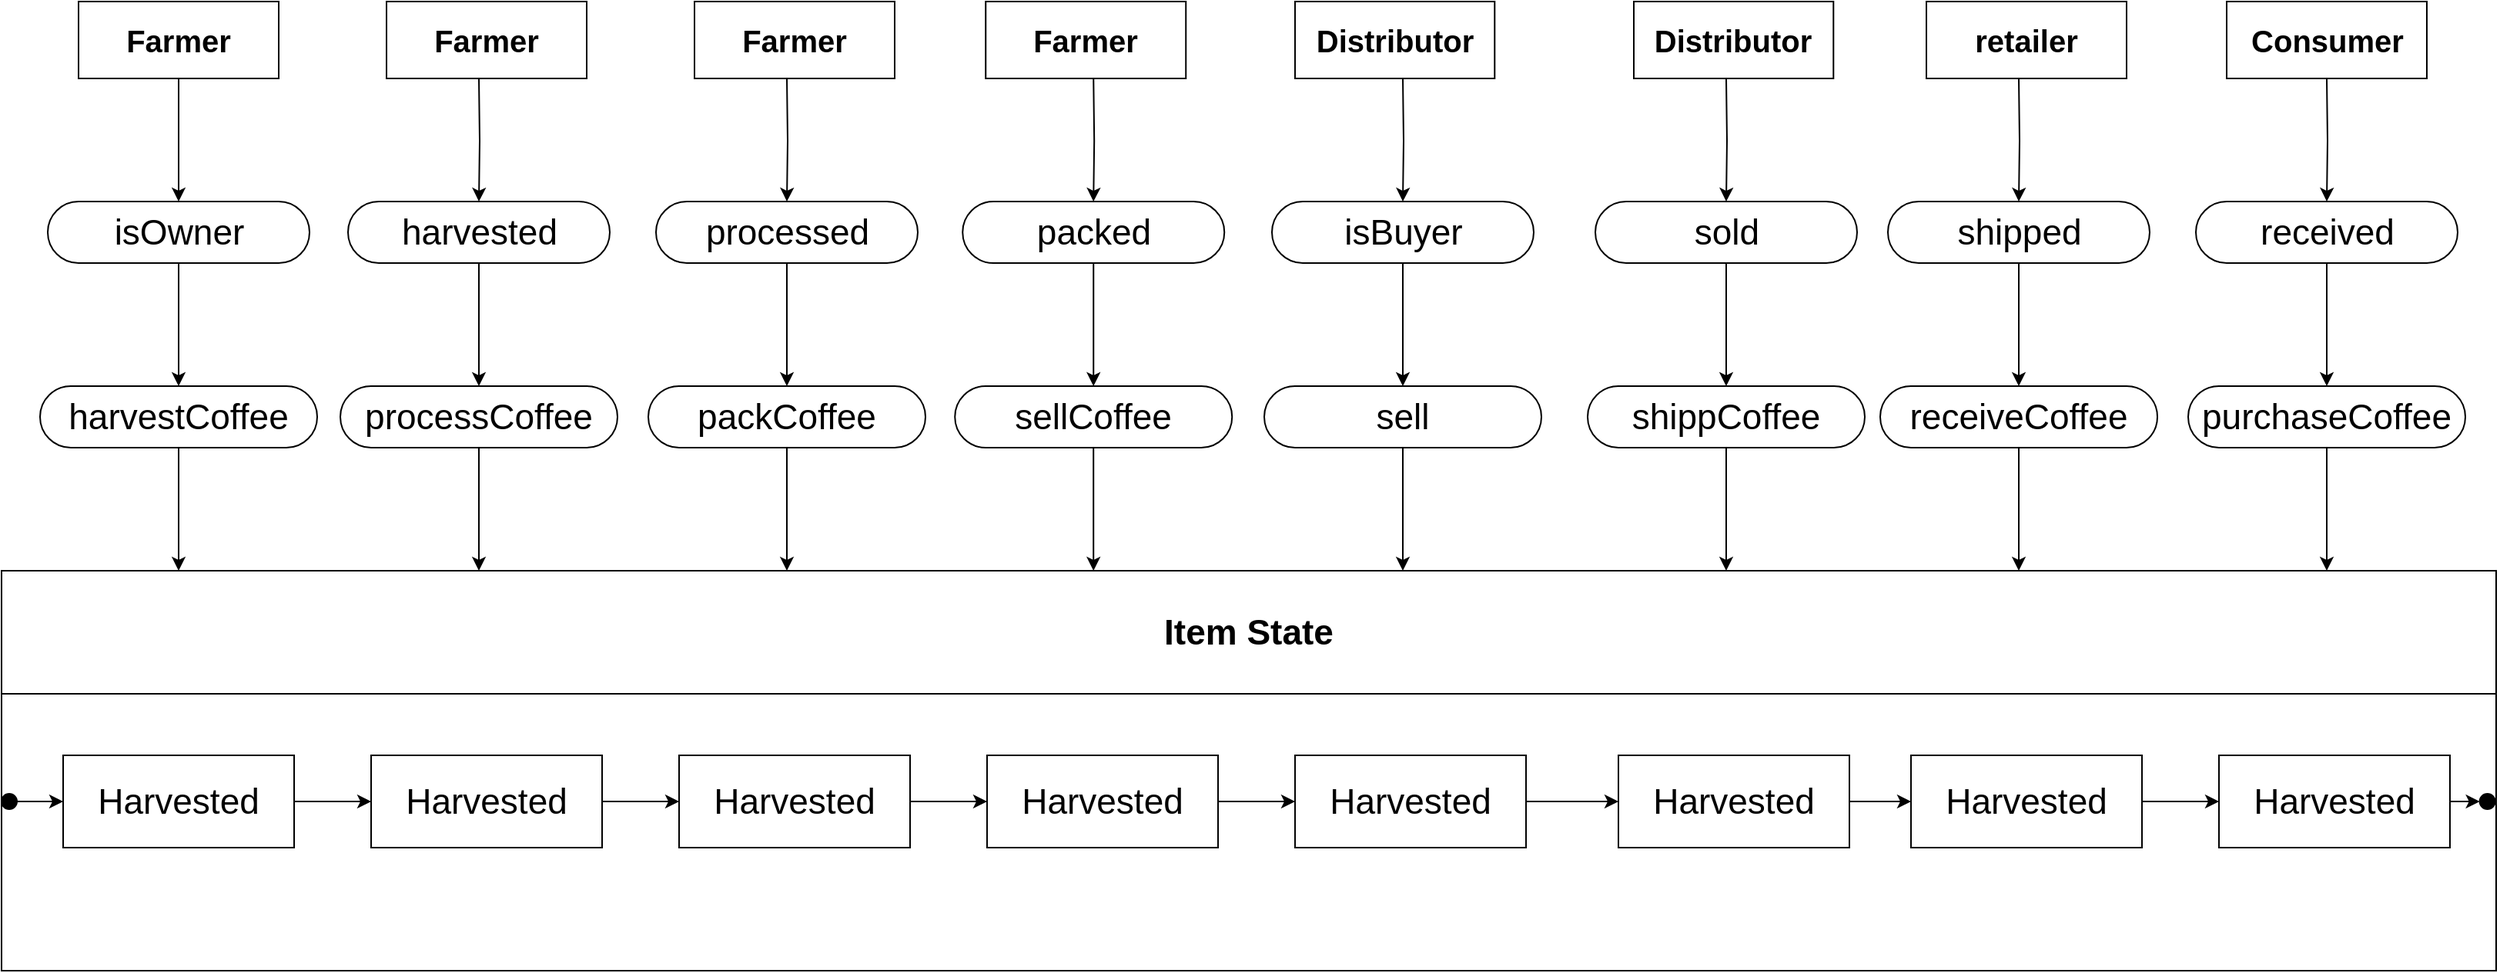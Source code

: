 <mxfile version="12.6.5" type="device"><diagram id="X8ju0sNM6pszXdje0Wj7" name="Page-1"><mxGraphModel dx="1760" dy="1711" grid="1" gridSize="10" guides="1" tooltips="1" connect="1" arrows="1" fold="1" page="1" pageScale="1" pageWidth="850" pageHeight="1100" math="0" shadow="0"><root><mxCell id="0"/><mxCell id="1" parent="0"/><mxCell id="H837Xp35Effx1RRBdQnP-4" value="" style="group" vertex="1" connectable="0" parent="1"><mxGeometry x="100" y="190" width="130" height="50" as="geometry"/></mxCell><mxCell id="H837Xp35Effx1RRBdQnP-5" value="" style="rounded=0;whiteSpace=wrap;html=1;" vertex="1" parent="H837Xp35Effx1RRBdQnP-4"><mxGeometry width="130" height="50" as="geometry"/></mxCell><mxCell id="H837Xp35Effx1RRBdQnP-6" value="Farmer" style="text;html=1;strokeColor=none;fillColor=none;align=center;verticalAlign=middle;whiteSpace=wrap;rounded=0;fontSize=20;fontStyle=1" vertex="1" parent="H837Xp35Effx1RRBdQnP-4"><mxGeometry x="30" y="10" width="70" height="30" as="geometry"/></mxCell><mxCell id="H837Xp35Effx1RRBdQnP-7" value="" style="group" vertex="1" connectable="0" parent="1"><mxGeometry x="300" y="190" width="140" height="50" as="geometry"/></mxCell><mxCell id="H837Xp35Effx1RRBdQnP-8" value="" style="rounded=0;whiteSpace=wrap;html=1;" vertex="1" parent="H837Xp35Effx1RRBdQnP-7"><mxGeometry width="130" height="50" as="geometry"/></mxCell><mxCell id="H837Xp35Effx1RRBdQnP-9" value="Farmer" style="text;html=1;strokeColor=none;fillColor=none;align=center;verticalAlign=middle;whiteSpace=wrap;rounded=0;fontSize=20;fontStyle=1" vertex="1" parent="H837Xp35Effx1RRBdQnP-7"><mxGeometry x="30" y="10" width="70" height="30" as="geometry"/></mxCell><mxCell id="H837Xp35Effx1RRBdQnP-10" value="" style="group" vertex="1" connectable="0" parent="1"><mxGeometry x="500" y="190" width="130" height="50" as="geometry"/></mxCell><mxCell id="H837Xp35Effx1RRBdQnP-11" value="" style="rounded=0;whiteSpace=wrap;html=1;" vertex="1" parent="H837Xp35Effx1RRBdQnP-10"><mxGeometry width="130" height="50" as="geometry"/></mxCell><mxCell id="H837Xp35Effx1RRBdQnP-12" value="Farmer" style="text;html=1;strokeColor=none;fillColor=none;align=center;verticalAlign=middle;whiteSpace=wrap;rounded=0;fontSize=20;fontStyle=1" vertex="1" parent="H837Xp35Effx1RRBdQnP-10"><mxGeometry x="30" y="10" width="70" height="30" as="geometry"/></mxCell><mxCell id="H837Xp35Effx1RRBdQnP-16" value="" style="group" vertex="1" connectable="0" parent="1"><mxGeometry x="890" y="190" width="165" height="50" as="geometry"/></mxCell><mxCell id="H837Xp35Effx1RRBdQnP-17" value="" style="rounded=0;whiteSpace=wrap;html=1;" vertex="1" parent="H837Xp35Effx1RRBdQnP-16"><mxGeometry width="129.643" height="50" as="geometry"/></mxCell><mxCell id="H837Xp35Effx1RRBdQnP-18" value="Distributor" style="text;html=1;strokeColor=none;fillColor=none;align=center;verticalAlign=middle;whiteSpace=wrap;rounded=0;fontSize=20;fontStyle=1" vertex="1" parent="H837Xp35Effx1RRBdQnP-16"><mxGeometry x="9.64" y="5" width="110.36" height="40" as="geometry"/></mxCell><mxCell id="H837Xp35Effx1RRBdQnP-22" value="" style="group" vertex="1" connectable="0" parent="1"><mxGeometry x="1300" y="190" width="130" height="50" as="geometry"/></mxCell><mxCell id="H837Xp35Effx1RRBdQnP-23" value="" style="rounded=0;whiteSpace=wrap;html=1;" vertex="1" parent="H837Xp35Effx1RRBdQnP-22"><mxGeometry width="130" height="50" as="geometry"/></mxCell><mxCell id="H837Xp35Effx1RRBdQnP-24" value="retailer" style="text;html=1;strokeColor=none;fillColor=none;align=center;verticalAlign=middle;whiteSpace=wrap;rounded=0;fontSize=20;fontStyle=1" vertex="1" parent="H837Xp35Effx1RRBdQnP-22"><mxGeometry x="30" y="10" width="70" height="30" as="geometry"/></mxCell><mxCell id="H837Xp35Effx1RRBdQnP-32" value="" style="group" vertex="1" connectable="0" parent="1"><mxGeometry x="1495" y="190" width="130" height="50" as="geometry"/></mxCell><mxCell id="H837Xp35Effx1RRBdQnP-33" value="" style="rounded=0;whiteSpace=wrap;html=1;" vertex="1" parent="H837Xp35Effx1RRBdQnP-32"><mxGeometry width="130" height="50" as="geometry"/></mxCell><mxCell id="H837Xp35Effx1RRBdQnP-34" value="Consumer" style="text;html=1;strokeColor=none;fillColor=none;align=center;verticalAlign=middle;whiteSpace=wrap;rounded=0;fontSize=20;fontStyle=1" vertex="1" parent="H837Xp35Effx1RRBdQnP-32"><mxGeometry x="23.636" y="10" width="82.727" height="30" as="geometry"/></mxCell><mxCell id="H837Xp35Effx1RRBdQnP-41" value="" style="group" vertex="1" connectable="0" parent="1"><mxGeometry x="689.12" y="190" width="130" height="50" as="geometry"/></mxCell><mxCell id="H837Xp35Effx1RRBdQnP-42" value="" style="rounded=0;whiteSpace=wrap;html=1;" vertex="1" parent="H837Xp35Effx1RRBdQnP-41"><mxGeometry width="130" height="50" as="geometry"/></mxCell><mxCell id="H837Xp35Effx1RRBdQnP-43" value="Farmer" style="text;html=1;strokeColor=none;fillColor=none;align=center;verticalAlign=middle;whiteSpace=wrap;rounded=0;fontSize=20;fontStyle=1" vertex="1" parent="H837Xp35Effx1RRBdQnP-41"><mxGeometry x="30" y="10" width="70" height="30" as="geometry"/></mxCell><mxCell id="H837Xp35Effx1RRBdQnP-44" value="" style="group" vertex="1" connectable="0" parent="1"><mxGeometry x="1110" y="190" width="165" height="50" as="geometry"/></mxCell><mxCell id="H837Xp35Effx1RRBdQnP-45" value="" style="rounded=0;whiteSpace=wrap;html=1;" vertex="1" parent="H837Xp35Effx1RRBdQnP-44"><mxGeometry width="129.643" height="50" as="geometry"/></mxCell><mxCell id="H837Xp35Effx1RRBdQnP-46" value="Distributor" style="text;html=1;strokeColor=none;fillColor=none;align=center;verticalAlign=middle;whiteSpace=wrap;rounded=0;fontSize=20;fontStyle=1" vertex="1" parent="H837Xp35Effx1RRBdQnP-44"><mxGeometry x="-5.893" y="5" width="141.429" height="40" as="geometry"/></mxCell><mxCell id="H837Xp35Effx1RRBdQnP-50" value="" style="group" vertex="1" connectable="0" parent="1"><mxGeometry x="100" y="320" width="150" height="40" as="geometry"/></mxCell><mxCell id="H837Xp35Effx1RRBdQnP-48" value="" style="rounded=1;whiteSpace=wrap;html=1;strokeColor=#000000;fillColor=#FFFFFF;fontSize=23;arcSize=50;" vertex="1" parent="H837Xp35Effx1RRBdQnP-50"><mxGeometry x="-20" width="170" height="40" as="geometry"/></mxCell><mxCell id="H837Xp35Effx1RRBdQnP-49" value="isOwner" style="text;html=1;strokeColor=none;fillColor=none;align=center;verticalAlign=middle;whiteSpace=wrap;rounded=0;fontSize=23;" vertex="1" parent="H837Xp35Effx1RRBdQnP-50"><mxGeometry x="8.75" y="10" width="112.5" height="20" as="geometry"/></mxCell><mxCell id="H837Xp35Effx1RRBdQnP-52" value="" style="group" vertex="1" connectable="0" parent="1"><mxGeometry x="75" y="440" width="180" height="40" as="geometry"/></mxCell><mxCell id="H837Xp35Effx1RRBdQnP-63" value="" style="edgeStyle=orthogonalEdgeStyle;rounded=0;orthogonalLoop=1;jettySize=auto;html=1;fontSize=23;" edge="1" parent="H837Xp35Effx1RRBdQnP-52" source="H837Xp35Effx1RRBdQnP-53"><mxGeometry relative="1" as="geometry"><mxPoint x="90" y="120" as="targetPoint"/></mxGeometry></mxCell><mxCell id="H837Xp35Effx1RRBdQnP-53" value="" style="rounded=1;whiteSpace=wrap;html=1;strokeColor=#000000;fillColor=#FFFFFF;fontSize=23;arcSize=50;" vertex="1" parent="H837Xp35Effx1RRBdQnP-52"><mxGeometry width="180" height="40" as="geometry"/></mxCell><mxCell id="H837Xp35Effx1RRBdQnP-54" value="harvestCoffee" style="text;html=1;strokeColor=none;fillColor=none;align=center;verticalAlign=middle;whiteSpace=wrap;rounded=0;fontSize=23;" vertex="1" parent="H837Xp35Effx1RRBdQnP-52"><mxGeometry x="12.115" y="10" width="155.769" height="20" as="geometry"/></mxCell><mxCell id="H837Xp35Effx1RRBdQnP-57" value="" style="group" vertex="1" connectable="0" parent="1"><mxGeometry x="50" y="560" width="1620" height="260" as="geometry"/></mxCell><mxCell id="H837Xp35Effx1RRBdQnP-35" value="" style="rounded=0;whiteSpace=wrap;html=1;fontSize=20;" vertex="1" parent="H837Xp35Effx1RRBdQnP-57"><mxGeometry width="1620.0" height="260" as="geometry"/></mxCell><mxCell id="H837Xp35Effx1RRBdQnP-36" value="" style="endArrow=none;html=1;fontSize=20;" edge="1" parent="H837Xp35Effx1RRBdQnP-57"><mxGeometry width="50" height="50" relative="1" as="geometry"><mxPoint y="80" as="sourcePoint"/><mxPoint x="1620.0" y="80" as="targetPoint"/></mxGeometry></mxCell><mxCell id="H837Xp35Effx1RRBdQnP-37" value="Item State" style="text;html=1;strokeColor=none;fillColor=none;align=center;verticalAlign=middle;whiteSpace=wrap;rounded=0;fontSize=23;fontStyle=1" vertex="1" parent="H837Xp35Effx1RRBdQnP-57"><mxGeometry x="726.923" y="30" width="166.154" height="20" as="geometry"/></mxCell><mxCell id="H837Xp35Effx1RRBdQnP-148" value="" style="edgeStyle=orthogonalEdgeStyle;rounded=0;orthogonalLoop=1;jettySize=auto;html=1;fontSize=23;" edge="1" parent="H837Xp35Effx1RRBdQnP-57" source="H837Xp35Effx1RRBdQnP-138" target="H837Xp35Effx1RRBdQnP-139"><mxGeometry relative="1" as="geometry"/></mxCell><mxCell id="H837Xp35Effx1RRBdQnP-138" value="Harvested" style="rounded=0;whiteSpace=wrap;html=1;strokeColor=#000000;fillColor=#FFFFFF;fontSize=23;" vertex="1" parent="H837Xp35Effx1RRBdQnP-57"><mxGeometry x="40" y="120" width="150" height="60" as="geometry"/></mxCell><mxCell id="H837Xp35Effx1RRBdQnP-149" value="" style="edgeStyle=orthogonalEdgeStyle;rounded=0;orthogonalLoop=1;jettySize=auto;html=1;fontSize=23;" edge="1" parent="H837Xp35Effx1RRBdQnP-57" source="H837Xp35Effx1RRBdQnP-139" target="H837Xp35Effx1RRBdQnP-140"><mxGeometry relative="1" as="geometry"/></mxCell><mxCell id="H837Xp35Effx1RRBdQnP-139" value="Harvested" style="rounded=0;whiteSpace=wrap;html=1;strokeColor=#000000;fillColor=#FFFFFF;fontSize=23;" vertex="1" parent="H837Xp35Effx1RRBdQnP-57"><mxGeometry x="240" y="120" width="150" height="60" as="geometry"/></mxCell><mxCell id="H837Xp35Effx1RRBdQnP-150" value="" style="edgeStyle=orthogonalEdgeStyle;rounded=0;orthogonalLoop=1;jettySize=auto;html=1;fontSize=23;" edge="1" parent="H837Xp35Effx1RRBdQnP-57" source="H837Xp35Effx1RRBdQnP-140" target="H837Xp35Effx1RRBdQnP-141"><mxGeometry relative="1" as="geometry"/></mxCell><mxCell id="H837Xp35Effx1RRBdQnP-140" value="Harvested" style="rounded=0;whiteSpace=wrap;html=1;strokeColor=#000000;fillColor=#FFFFFF;fontSize=23;" vertex="1" parent="H837Xp35Effx1RRBdQnP-57"><mxGeometry x="440" y="120" width="150" height="60" as="geometry"/></mxCell><mxCell id="H837Xp35Effx1RRBdQnP-151" value="" style="edgeStyle=orthogonalEdgeStyle;rounded=0;orthogonalLoop=1;jettySize=auto;html=1;fontSize=23;" edge="1" parent="H837Xp35Effx1RRBdQnP-57" source="H837Xp35Effx1RRBdQnP-141" target="H837Xp35Effx1RRBdQnP-142"><mxGeometry relative="1" as="geometry"/></mxCell><mxCell id="H837Xp35Effx1RRBdQnP-141" value="Harvested" style="rounded=0;whiteSpace=wrap;html=1;strokeColor=#000000;fillColor=#FFFFFF;fontSize=23;" vertex="1" parent="H837Xp35Effx1RRBdQnP-57"><mxGeometry x="640" y="120" width="150" height="60" as="geometry"/></mxCell><mxCell id="H837Xp35Effx1RRBdQnP-152" value="" style="edgeStyle=orthogonalEdgeStyle;rounded=0;orthogonalLoop=1;jettySize=auto;html=1;fontSize=23;" edge="1" parent="H837Xp35Effx1RRBdQnP-57" source="H837Xp35Effx1RRBdQnP-142" target="H837Xp35Effx1RRBdQnP-143"><mxGeometry relative="1" as="geometry"/></mxCell><mxCell id="H837Xp35Effx1RRBdQnP-142" value="Harvested" style="rounded=0;whiteSpace=wrap;html=1;strokeColor=#000000;fillColor=#FFFFFF;fontSize=23;" vertex="1" parent="H837Xp35Effx1RRBdQnP-57"><mxGeometry x="840" y="120" width="150" height="60" as="geometry"/></mxCell><mxCell id="H837Xp35Effx1RRBdQnP-153" value="" style="edgeStyle=orthogonalEdgeStyle;rounded=0;orthogonalLoop=1;jettySize=auto;html=1;fontSize=23;" edge="1" parent="H837Xp35Effx1RRBdQnP-57" source="H837Xp35Effx1RRBdQnP-143" target="H837Xp35Effx1RRBdQnP-144"><mxGeometry relative="1" as="geometry"/></mxCell><mxCell id="H837Xp35Effx1RRBdQnP-143" value="Harvested" style="rounded=0;whiteSpace=wrap;html=1;strokeColor=#000000;fillColor=#FFFFFF;fontSize=23;" vertex="1" parent="H837Xp35Effx1RRBdQnP-57"><mxGeometry x="1050" y="120" width="150" height="60" as="geometry"/></mxCell><mxCell id="H837Xp35Effx1RRBdQnP-154" value="" style="edgeStyle=orthogonalEdgeStyle;rounded=0;orthogonalLoop=1;jettySize=auto;html=1;fontSize=23;" edge="1" parent="H837Xp35Effx1RRBdQnP-57" source="H837Xp35Effx1RRBdQnP-144" target="H837Xp35Effx1RRBdQnP-145"><mxGeometry relative="1" as="geometry"/></mxCell><mxCell id="H837Xp35Effx1RRBdQnP-144" value="Harvested" style="rounded=0;whiteSpace=wrap;html=1;strokeColor=#000000;fillColor=#FFFFFF;fontSize=23;" vertex="1" parent="H837Xp35Effx1RRBdQnP-57"><mxGeometry x="1240" y="120" width="150" height="60" as="geometry"/></mxCell><mxCell id="H837Xp35Effx1RRBdQnP-157" value="" style="edgeStyle=orthogonalEdgeStyle;rounded=0;orthogonalLoop=1;jettySize=auto;html=1;fontSize=23;entryX=0;entryY=0.5;entryDx=0;entryDy=0;exitX=1;exitY=0.5;exitDx=0;exitDy=0;" edge="1" parent="H837Xp35Effx1RRBdQnP-57" source="H837Xp35Effx1RRBdQnP-145" target="H837Xp35Effx1RRBdQnP-155"><mxGeometry relative="1" as="geometry"><mxPoint x="1600" y="150" as="targetPoint"/><Array as="points"><mxPoint x="1600" y="150"/><mxPoint x="1600" y="150"/></Array></mxGeometry></mxCell><mxCell id="H837Xp35Effx1RRBdQnP-145" value="Harvested" style="rounded=0;whiteSpace=wrap;html=1;strokeColor=#000000;fillColor=#FFFFFF;fontSize=23;" vertex="1" parent="H837Xp35Effx1RRBdQnP-57"><mxGeometry x="1440" y="120" width="150" height="60" as="geometry"/></mxCell><mxCell id="H837Xp35Effx1RRBdQnP-147" value="" style="edgeStyle=orthogonalEdgeStyle;rounded=0;orthogonalLoop=1;jettySize=auto;html=1;fontSize=23;" edge="1" parent="H837Xp35Effx1RRBdQnP-57" source="H837Xp35Effx1RRBdQnP-146" target="H837Xp35Effx1RRBdQnP-138"><mxGeometry relative="1" as="geometry"/></mxCell><mxCell id="H837Xp35Effx1RRBdQnP-146" value="" style="ellipse;whiteSpace=wrap;html=1;aspect=fixed;strokeColor=#000000;fillColor=#000000;fontSize=23;" vertex="1" parent="H837Xp35Effx1RRBdQnP-57"><mxGeometry y="145" width="10" height="10" as="geometry"/></mxCell><mxCell id="H837Xp35Effx1RRBdQnP-155" value="" style="ellipse;whiteSpace=wrap;html=1;aspect=fixed;strokeColor=#000000;fillColor=#000000;fontSize=23;" vertex="1" parent="H837Xp35Effx1RRBdQnP-57"><mxGeometry x="1609.33" y="145" width="10" height="10" as="geometry"/></mxCell><mxCell id="H837Xp35Effx1RRBdQnP-60" value="" style="edgeStyle=orthogonalEdgeStyle;rounded=0;orthogonalLoop=1;jettySize=auto;html=1;fontSize=23;" edge="1" parent="1" source="H837Xp35Effx1RRBdQnP-5" target="H837Xp35Effx1RRBdQnP-48"><mxGeometry relative="1" as="geometry"/></mxCell><mxCell id="H837Xp35Effx1RRBdQnP-61" value="" style="edgeStyle=orthogonalEdgeStyle;rounded=0;orthogonalLoop=1;jettySize=auto;html=1;fontSize=23;" edge="1" parent="1" source="H837Xp35Effx1RRBdQnP-48" target="H837Xp35Effx1RRBdQnP-53"><mxGeometry relative="1" as="geometry"/></mxCell><mxCell id="H837Xp35Effx1RRBdQnP-64" value="" style="group" vertex="1" connectable="0" parent="1"><mxGeometry x="295" y="320" width="150" height="40" as="geometry"/></mxCell><mxCell id="H837Xp35Effx1RRBdQnP-65" value="" style="rounded=1;whiteSpace=wrap;html=1;strokeColor=#000000;fillColor=#FFFFFF;fontSize=23;arcSize=50;" vertex="1" parent="H837Xp35Effx1RRBdQnP-64"><mxGeometry x="-20" width="170" height="40" as="geometry"/></mxCell><mxCell id="H837Xp35Effx1RRBdQnP-66" value="harvested" style="text;html=1;strokeColor=none;fillColor=none;align=center;verticalAlign=middle;whiteSpace=wrap;rounded=0;fontSize=23;" vertex="1" parent="H837Xp35Effx1RRBdQnP-64"><mxGeometry x="8.75" y="10" width="112.5" height="20" as="geometry"/></mxCell><mxCell id="H837Xp35Effx1RRBdQnP-67" value="" style="group" vertex="1" connectable="0" parent="1"><mxGeometry x="270" y="440" width="180" height="40" as="geometry"/></mxCell><mxCell id="H837Xp35Effx1RRBdQnP-68" value="" style="edgeStyle=orthogonalEdgeStyle;rounded=0;orthogonalLoop=1;jettySize=auto;html=1;fontSize=23;" edge="1" parent="H837Xp35Effx1RRBdQnP-67" source="H837Xp35Effx1RRBdQnP-69"><mxGeometry relative="1" as="geometry"><mxPoint x="90" y="120" as="targetPoint"/></mxGeometry></mxCell><mxCell id="H837Xp35Effx1RRBdQnP-69" value="" style="rounded=1;whiteSpace=wrap;html=1;strokeColor=#000000;fillColor=#FFFFFF;fontSize=23;arcSize=50;" vertex="1" parent="H837Xp35Effx1RRBdQnP-67"><mxGeometry width="180" height="40" as="geometry"/></mxCell><mxCell id="H837Xp35Effx1RRBdQnP-70" value="processCoffee" style="text;html=1;strokeColor=none;fillColor=none;align=center;verticalAlign=middle;whiteSpace=wrap;rounded=0;fontSize=23;" vertex="1" parent="H837Xp35Effx1RRBdQnP-67"><mxGeometry x="12.115" y="10" width="155.769" height="20" as="geometry"/></mxCell><mxCell id="H837Xp35Effx1RRBdQnP-71" value="" style="edgeStyle=orthogonalEdgeStyle;rounded=0;orthogonalLoop=1;jettySize=auto;html=1;fontSize=23;" edge="1" target="H837Xp35Effx1RRBdQnP-65" parent="1"><mxGeometry relative="1" as="geometry"><mxPoint x="360" y="240" as="sourcePoint"/></mxGeometry></mxCell><mxCell id="H837Xp35Effx1RRBdQnP-72" value="" style="edgeStyle=orthogonalEdgeStyle;rounded=0;orthogonalLoop=1;jettySize=auto;html=1;fontSize=23;" edge="1" source="H837Xp35Effx1RRBdQnP-65" target="H837Xp35Effx1RRBdQnP-69" parent="1"><mxGeometry relative="1" as="geometry"/></mxCell><mxCell id="H837Xp35Effx1RRBdQnP-73" value="" style="group" vertex="1" connectable="0" parent="1"><mxGeometry x="495" y="320" width="150" height="40" as="geometry"/></mxCell><mxCell id="H837Xp35Effx1RRBdQnP-74" value="" style="rounded=1;whiteSpace=wrap;html=1;strokeColor=#000000;fillColor=#FFFFFF;fontSize=23;arcSize=50;" vertex="1" parent="H837Xp35Effx1RRBdQnP-73"><mxGeometry x="-20" width="170" height="40" as="geometry"/></mxCell><mxCell id="H837Xp35Effx1RRBdQnP-75" value="processed" style="text;html=1;strokeColor=none;fillColor=none;align=center;verticalAlign=middle;whiteSpace=wrap;rounded=0;fontSize=23;" vertex="1" parent="H837Xp35Effx1RRBdQnP-73"><mxGeometry x="8.75" y="10" width="112.5" height="20" as="geometry"/></mxCell><mxCell id="H837Xp35Effx1RRBdQnP-76" value="" style="group" vertex="1" connectable="0" parent="1"><mxGeometry x="470" y="440" width="180" height="40" as="geometry"/></mxCell><mxCell id="H837Xp35Effx1RRBdQnP-77" value="" style="edgeStyle=orthogonalEdgeStyle;rounded=0;orthogonalLoop=1;jettySize=auto;html=1;fontSize=23;" edge="1" parent="H837Xp35Effx1RRBdQnP-76" source="H837Xp35Effx1RRBdQnP-78"><mxGeometry relative="1" as="geometry"><mxPoint x="90" y="120" as="targetPoint"/></mxGeometry></mxCell><mxCell id="H837Xp35Effx1RRBdQnP-78" value="" style="rounded=1;whiteSpace=wrap;html=1;strokeColor=#000000;fillColor=#FFFFFF;fontSize=23;arcSize=50;" vertex="1" parent="H837Xp35Effx1RRBdQnP-76"><mxGeometry width="180" height="40" as="geometry"/></mxCell><mxCell id="H837Xp35Effx1RRBdQnP-79" value="packCoffee" style="text;html=1;strokeColor=none;fillColor=none;align=center;verticalAlign=middle;whiteSpace=wrap;rounded=0;fontSize=23;" vertex="1" parent="H837Xp35Effx1RRBdQnP-76"><mxGeometry x="12.115" y="10" width="155.769" height="20" as="geometry"/></mxCell><mxCell id="H837Xp35Effx1RRBdQnP-80" value="" style="edgeStyle=orthogonalEdgeStyle;rounded=0;orthogonalLoop=1;jettySize=auto;html=1;fontSize=23;" edge="1" target="H837Xp35Effx1RRBdQnP-74" parent="1"><mxGeometry relative="1" as="geometry"><mxPoint x="560" y="240" as="sourcePoint"/></mxGeometry></mxCell><mxCell id="H837Xp35Effx1RRBdQnP-81" value="" style="edgeStyle=orthogonalEdgeStyle;rounded=0;orthogonalLoop=1;jettySize=auto;html=1;fontSize=23;" edge="1" source="H837Xp35Effx1RRBdQnP-74" target="H837Xp35Effx1RRBdQnP-78" parent="1"><mxGeometry relative="1" as="geometry"/></mxCell><mxCell id="H837Xp35Effx1RRBdQnP-91" value="" style="group" vertex="1" connectable="0" parent="1"><mxGeometry x="694.12" y="320" width="150" height="40" as="geometry"/></mxCell><mxCell id="H837Xp35Effx1RRBdQnP-92" value="" style="rounded=1;whiteSpace=wrap;html=1;strokeColor=#000000;fillColor=#FFFFFF;fontSize=23;arcSize=50;" vertex="1" parent="H837Xp35Effx1RRBdQnP-91"><mxGeometry x="-20" width="170" height="40" as="geometry"/></mxCell><mxCell id="H837Xp35Effx1RRBdQnP-93" value="packed" style="text;html=1;strokeColor=none;fillColor=none;align=center;verticalAlign=middle;whiteSpace=wrap;rounded=0;fontSize=23;" vertex="1" parent="H837Xp35Effx1RRBdQnP-91"><mxGeometry x="8.75" y="10" width="112.5" height="20" as="geometry"/></mxCell><mxCell id="H837Xp35Effx1RRBdQnP-94" value="" style="group" vertex="1" connectable="0" parent="1"><mxGeometry x="669.12" y="440" width="180" height="40" as="geometry"/></mxCell><mxCell id="H837Xp35Effx1RRBdQnP-95" value="" style="edgeStyle=orthogonalEdgeStyle;rounded=0;orthogonalLoop=1;jettySize=auto;html=1;fontSize=23;" edge="1" parent="H837Xp35Effx1RRBdQnP-94" source="H837Xp35Effx1RRBdQnP-96"><mxGeometry relative="1" as="geometry"><mxPoint x="90" y="120" as="targetPoint"/></mxGeometry></mxCell><mxCell id="H837Xp35Effx1RRBdQnP-96" value="" style="rounded=1;whiteSpace=wrap;html=1;strokeColor=#000000;fillColor=#FFFFFF;fontSize=23;arcSize=50;" vertex="1" parent="H837Xp35Effx1RRBdQnP-94"><mxGeometry width="180" height="40" as="geometry"/></mxCell><mxCell id="H837Xp35Effx1RRBdQnP-97" value="sellCoffee" style="text;html=1;strokeColor=none;fillColor=none;align=center;verticalAlign=middle;whiteSpace=wrap;rounded=0;fontSize=23;" vertex="1" parent="H837Xp35Effx1RRBdQnP-94"><mxGeometry x="12.115" y="10" width="155.769" height="20" as="geometry"/></mxCell><mxCell id="H837Xp35Effx1RRBdQnP-98" value="" style="edgeStyle=orthogonalEdgeStyle;rounded=0;orthogonalLoop=1;jettySize=auto;html=1;fontSize=23;" edge="1" target="H837Xp35Effx1RRBdQnP-92" parent="1"><mxGeometry relative="1" as="geometry"><mxPoint x="759.12" y="240" as="sourcePoint"/></mxGeometry></mxCell><mxCell id="H837Xp35Effx1RRBdQnP-99" value="" style="edgeStyle=orthogonalEdgeStyle;rounded=0;orthogonalLoop=1;jettySize=auto;html=1;fontSize=23;" edge="1" source="H837Xp35Effx1RRBdQnP-92" target="H837Xp35Effx1RRBdQnP-96" parent="1"><mxGeometry relative="1" as="geometry"/></mxCell><mxCell id="H837Xp35Effx1RRBdQnP-102" value="" style="group" vertex="1" connectable="0" parent="1"><mxGeometry x="895" y="320" width="150" height="40" as="geometry"/></mxCell><mxCell id="H837Xp35Effx1RRBdQnP-103" value="" style="rounded=1;whiteSpace=wrap;html=1;strokeColor=#000000;fillColor=#FFFFFF;fontSize=23;arcSize=50;" vertex="1" parent="H837Xp35Effx1RRBdQnP-102"><mxGeometry x="-20" width="170" height="40" as="geometry"/></mxCell><mxCell id="H837Xp35Effx1RRBdQnP-104" value="isBuyer" style="text;html=1;strokeColor=none;fillColor=none;align=center;verticalAlign=middle;whiteSpace=wrap;rounded=0;fontSize=23;" vertex="1" parent="H837Xp35Effx1RRBdQnP-102"><mxGeometry x="8.75" y="10" width="112.5" height="20" as="geometry"/></mxCell><mxCell id="H837Xp35Effx1RRBdQnP-105" value="" style="group" vertex="1" connectable="0" parent="1"><mxGeometry x="870" y="440" width="180" height="40" as="geometry"/></mxCell><mxCell id="H837Xp35Effx1RRBdQnP-106" value="" style="edgeStyle=orthogonalEdgeStyle;rounded=0;orthogonalLoop=1;jettySize=auto;html=1;fontSize=23;" edge="1" parent="H837Xp35Effx1RRBdQnP-105" source="H837Xp35Effx1RRBdQnP-107"><mxGeometry relative="1" as="geometry"><mxPoint x="90" y="120" as="targetPoint"/></mxGeometry></mxCell><mxCell id="H837Xp35Effx1RRBdQnP-107" value="" style="rounded=1;whiteSpace=wrap;html=1;strokeColor=#000000;fillColor=#FFFFFF;fontSize=23;arcSize=50;" vertex="1" parent="H837Xp35Effx1RRBdQnP-105"><mxGeometry width="180" height="40" as="geometry"/></mxCell><mxCell id="H837Xp35Effx1RRBdQnP-108" value="sell" style="text;html=1;strokeColor=none;fillColor=none;align=center;verticalAlign=middle;whiteSpace=wrap;rounded=0;fontSize=23;" vertex="1" parent="H837Xp35Effx1RRBdQnP-105"><mxGeometry x="12.115" y="10" width="155.769" height="20" as="geometry"/></mxCell><mxCell id="H837Xp35Effx1RRBdQnP-109" value="" style="edgeStyle=orthogonalEdgeStyle;rounded=0;orthogonalLoop=1;jettySize=auto;html=1;fontSize=23;" edge="1" target="H837Xp35Effx1RRBdQnP-103" parent="1"><mxGeometry relative="1" as="geometry"><mxPoint x="960.0" y="240" as="sourcePoint"/></mxGeometry></mxCell><mxCell id="H837Xp35Effx1RRBdQnP-110" value="" style="edgeStyle=orthogonalEdgeStyle;rounded=0;orthogonalLoop=1;jettySize=auto;html=1;fontSize=23;" edge="1" source="H837Xp35Effx1RRBdQnP-103" target="H837Xp35Effx1RRBdQnP-107" parent="1"><mxGeometry relative="1" as="geometry"/></mxCell><mxCell id="H837Xp35Effx1RRBdQnP-111" value="" style="group" vertex="1" connectable="0" parent="1"><mxGeometry x="1105" y="320" width="150" height="40" as="geometry"/></mxCell><mxCell id="H837Xp35Effx1RRBdQnP-112" value="" style="rounded=1;whiteSpace=wrap;html=1;strokeColor=#000000;fillColor=#FFFFFF;fontSize=23;arcSize=50;" vertex="1" parent="H837Xp35Effx1RRBdQnP-111"><mxGeometry x="-20" width="170" height="40" as="geometry"/></mxCell><mxCell id="H837Xp35Effx1RRBdQnP-113" value="sold" style="text;html=1;strokeColor=none;fillColor=none;align=center;verticalAlign=middle;whiteSpace=wrap;rounded=0;fontSize=23;" vertex="1" parent="H837Xp35Effx1RRBdQnP-111"><mxGeometry x="8.75" y="10" width="112.5" height="20" as="geometry"/></mxCell><mxCell id="H837Xp35Effx1RRBdQnP-114" value="" style="group" vertex="1" connectable="0" parent="1"><mxGeometry x="1080" y="440" width="180" height="40" as="geometry"/></mxCell><mxCell id="H837Xp35Effx1RRBdQnP-115" value="" style="edgeStyle=orthogonalEdgeStyle;rounded=0;orthogonalLoop=1;jettySize=auto;html=1;fontSize=23;" edge="1" parent="H837Xp35Effx1RRBdQnP-114" source="H837Xp35Effx1RRBdQnP-116"><mxGeometry relative="1" as="geometry"><mxPoint x="90" y="120" as="targetPoint"/></mxGeometry></mxCell><mxCell id="H837Xp35Effx1RRBdQnP-116" value="" style="rounded=1;whiteSpace=wrap;html=1;strokeColor=#000000;fillColor=#FFFFFF;fontSize=23;arcSize=50;" vertex="1" parent="H837Xp35Effx1RRBdQnP-114"><mxGeometry width="180" height="40" as="geometry"/></mxCell><mxCell id="H837Xp35Effx1RRBdQnP-117" value="shippCoffee" style="text;html=1;strokeColor=none;fillColor=none;align=center;verticalAlign=middle;whiteSpace=wrap;rounded=0;fontSize=23;" vertex="1" parent="H837Xp35Effx1RRBdQnP-114"><mxGeometry x="12.115" y="10" width="155.769" height="20" as="geometry"/></mxCell><mxCell id="H837Xp35Effx1RRBdQnP-118" value="" style="edgeStyle=orthogonalEdgeStyle;rounded=0;orthogonalLoop=1;jettySize=auto;html=1;fontSize=23;" edge="1" target="H837Xp35Effx1RRBdQnP-112" parent="1"><mxGeometry relative="1" as="geometry"><mxPoint x="1170" y="240" as="sourcePoint"/></mxGeometry></mxCell><mxCell id="H837Xp35Effx1RRBdQnP-119" value="" style="edgeStyle=orthogonalEdgeStyle;rounded=0;orthogonalLoop=1;jettySize=auto;html=1;fontSize=23;" edge="1" source="H837Xp35Effx1RRBdQnP-112" target="H837Xp35Effx1RRBdQnP-116" parent="1"><mxGeometry relative="1" as="geometry"/></mxCell><mxCell id="H837Xp35Effx1RRBdQnP-120" value="" style="group" vertex="1" connectable="0" parent="1"><mxGeometry x="1295" y="320" width="150" height="40" as="geometry"/></mxCell><mxCell id="H837Xp35Effx1RRBdQnP-121" value="" style="rounded=1;whiteSpace=wrap;html=1;strokeColor=#000000;fillColor=#FFFFFF;fontSize=23;arcSize=50;" vertex="1" parent="H837Xp35Effx1RRBdQnP-120"><mxGeometry x="-20" width="170" height="40" as="geometry"/></mxCell><mxCell id="H837Xp35Effx1RRBdQnP-122" value="shipped" style="text;html=1;strokeColor=none;fillColor=none;align=center;verticalAlign=middle;whiteSpace=wrap;rounded=0;fontSize=23;" vertex="1" parent="H837Xp35Effx1RRBdQnP-120"><mxGeometry x="8.75" y="10" width="112.5" height="20" as="geometry"/></mxCell><mxCell id="H837Xp35Effx1RRBdQnP-123" value="" style="group" vertex="1" connectable="0" parent="1"><mxGeometry x="1270" y="440" width="180" height="40" as="geometry"/></mxCell><mxCell id="H837Xp35Effx1RRBdQnP-124" value="" style="edgeStyle=orthogonalEdgeStyle;rounded=0;orthogonalLoop=1;jettySize=auto;html=1;fontSize=23;" edge="1" parent="H837Xp35Effx1RRBdQnP-123" source="H837Xp35Effx1RRBdQnP-125"><mxGeometry relative="1" as="geometry"><mxPoint x="90" y="120" as="targetPoint"/></mxGeometry></mxCell><mxCell id="H837Xp35Effx1RRBdQnP-125" value="" style="rounded=1;whiteSpace=wrap;html=1;strokeColor=#000000;fillColor=#FFFFFF;fontSize=23;arcSize=50;" vertex="1" parent="H837Xp35Effx1RRBdQnP-123"><mxGeometry width="180" height="40" as="geometry"/></mxCell><mxCell id="H837Xp35Effx1RRBdQnP-126" value="receiveCoffee" style="text;html=1;strokeColor=none;fillColor=none;align=center;verticalAlign=middle;whiteSpace=wrap;rounded=0;fontSize=23;" vertex="1" parent="H837Xp35Effx1RRBdQnP-123"><mxGeometry x="12.115" y="10" width="155.769" height="20" as="geometry"/></mxCell><mxCell id="H837Xp35Effx1RRBdQnP-127" value="" style="edgeStyle=orthogonalEdgeStyle;rounded=0;orthogonalLoop=1;jettySize=auto;html=1;fontSize=23;" edge="1" target="H837Xp35Effx1RRBdQnP-121" parent="1"><mxGeometry relative="1" as="geometry"><mxPoint x="1360" y="240" as="sourcePoint"/></mxGeometry></mxCell><mxCell id="H837Xp35Effx1RRBdQnP-128" value="" style="edgeStyle=orthogonalEdgeStyle;rounded=0;orthogonalLoop=1;jettySize=auto;html=1;fontSize=23;" edge="1" source="H837Xp35Effx1RRBdQnP-121" target="H837Xp35Effx1RRBdQnP-125" parent="1"><mxGeometry relative="1" as="geometry"/></mxCell><mxCell id="H837Xp35Effx1RRBdQnP-129" value="" style="group" vertex="1" connectable="0" parent="1"><mxGeometry x="1495" y="320" width="150" height="40" as="geometry"/></mxCell><mxCell id="H837Xp35Effx1RRBdQnP-130" value="" style="rounded=1;whiteSpace=wrap;html=1;strokeColor=#000000;fillColor=#FFFFFF;fontSize=23;arcSize=50;" vertex="1" parent="H837Xp35Effx1RRBdQnP-129"><mxGeometry x="-20" width="170" height="40" as="geometry"/></mxCell><mxCell id="H837Xp35Effx1RRBdQnP-131" value="received" style="text;html=1;strokeColor=none;fillColor=none;align=center;verticalAlign=middle;whiteSpace=wrap;rounded=0;fontSize=23;" vertex="1" parent="H837Xp35Effx1RRBdQnP-129"><mxGeometry x="8.75" y="10" width="112.5" height="20" as="geometry"/></mxCell><mxCell id="H837Xp35Effx1RRBdQnP-132" value="" style="group" vertex="1" connectable="0" parent="1"><mxGeometry x="1470" y="440" width="180" height="40" as="geometry"/></mxCell><mxCell id="H837Xp35Effx1RRBdQnP-133" value="" style="edgeStyle=orthogonalEdgeStyle;rounded=0;orthogonalLoop=1;jettySize=auto;html=1;fontSize=23;" edge="1" parent="H837Xp35Effx1RRBdQnP-132" source="H837Xp35Effx1RRBdQnP-134"><mxGeometry relative="1" as="geometry"><mxPoint x="90" y="120" as="targetPoint"/></mxGeometry></mxCell><mxCell id="H837Xp35Effx1RRBdQnP-134" value="" style="rounded=1;whiteSpace=wrap;html=1;strokeColor=#000000;fillColor=#FFFFFF;fontSize=23;arcSize=50;" vertex="1" parent="H837Xp35Effx1RRBdQnP-132"><mxGeometry width="180" height="40" as="geometry"/></mxCell><mxCell id="H837Xp35Effx1RRBdQnP-135" value="purchaseCoffee" style="text;html=1;strokeColor=none;fillColor=none;align=center;verticalAlign=middle;whiteSpace=wrap;rounded=0;fontSize=23;" vertex="1" parent="H837Xp35Effx1RRBdQnP-132"><mxGeometry x="12.115" y="10" width="155.769" height="20" as="geometry"/></mxCell><mxCell id="H837Xp35Effx1RRBdQnP-136" value="" style="edgeStyle=orthogonalEdgeStyle;rounded=0;orthogonalLoop=1;jettySize=auto;html=1;fontSize=23;" edge="1" target="H837Xp35Effx1RRBdQnP-130" parent="1"><mxGeometry relative="1" as="geometry"><mxPoint x="1560" y="240" as="sourcePoint"/></mxGeometry></mxCell><mxCell id="H837Xp35Effx1RRBdQnP-137" value="" style="edgeStyle=orthogonalEdgeStyle;rounded=0;orthogonalLoop=1;jettySize=auto;html=1;fontSize=23;" edge="1" source="H837Xp35Effx1RRBdQnP-130" target="H837Xp35Effx1RRBdQnP-134" parent="1"><mxGeometry relative="1" as="geometry"/></mxCell></root></mxGraphModel></diagram></mxfile>
